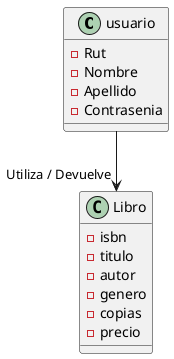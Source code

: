 @startuml
Class usuario{
-Rut
-Nombre
-Apellido
-Contrasenia
}
Class Libro{
-isbn
-titulo
-autor
-genero
-copias
-precio
}
usuario -->"Utiliza / Devuelve" Libro
@enduml